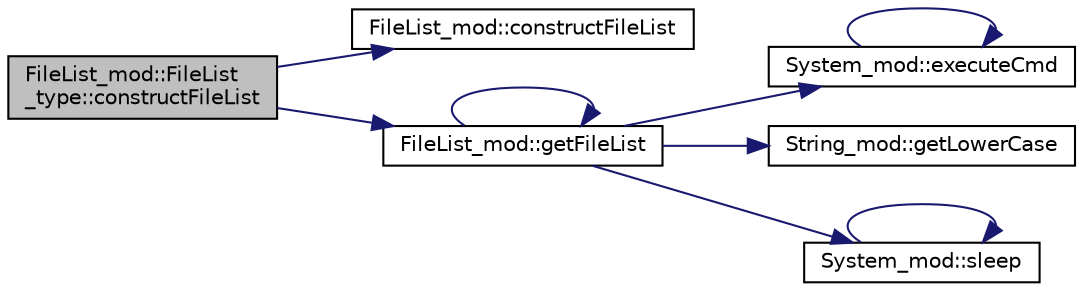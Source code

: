 digraph "FileList_mod::FileList_type::constructFileList"
{
 // LATEX_PDF_SIZE
  edge [fontname="Helvetica",fontsize="10",labelfontname="Helvetica",labelfontsize="10"];
  node [fontname="Helvetica",fontsize="10",shape=record];
  rankdir="LR";
  Node1 [label="FileList_mod::FileList\l_type::constructFileList",height=0.2,width=0.4,color="black", fillcolor="grey75", style="filled", fontcolor="black",tooltip="The constructor of the FileList_type class."];
  Node1 -> Node2 [color="midnightblue",fontsize="10",style="solid",fontname="Helvetica"];
  Node2 [label="FileList_mod::constructFileList",height=0.2,width=0.4,color="black", fillcolor="white", style="filled",URL="$namespaceFileList__mod.html#ab8522200c447ca39d3db8e53121893bf",tooltip="The constructor of the FileList_type class."];
  Node1 -> Node3 [color="midnightblue",fontsize="10",style="solid",fontname="Helvetica"];
  Node3 [label="FileList_mod::getFileList",height=0.2,width=0.4,color="black", fillcolor="white", style="filled",URL="$namespaceFileList__mod.html#a0b3371a9d94daf22908eb2ecd6edbf7d",tooltip="Return a list of files that match searchStr."];
  Node3 -> Node4 [color="midnightblue",fontsize="10",style="solid",fontname="Helvetica"];
  Node4 [label="System_mod::executeCmd",height=0.2,width=0.4,color="black", fillcolor="white", style="filled",URL="$namespaceSystem__mod.html#ad986611ef583ede0e4f8452ebbb27b67",tooltip="Execute the input system command cmd and return."];
  Node4 -> Node4 [color="midnightblue",fontsize="10",style="solid",fontname="Helvetica"];
  Node3 -> Node3 [color="midnightblue",fontsize="10",style="solid",fontname="Helvetica"];
  Node3 -> Node5 [color="midnightblue",fontsize="10",style="solid",fontname="Helvetica"];
  Node5 [label="String_mod::getLowerCase",height=0.2,width=0.4,color="black", fillcolor="white", style="filled",URL="$namespaceString__mod.html#ade10dffb10b5ed445fec280457aa9eb4",tooltip="Return the lowercase of the input assumed-size character vector."];
  Node3 -> Node6 [color="midnightblue",fontsize="10",style="solid",fontname="Helvetica"];
  Node6 [label="System_mod::sleep",height=0.2,width=0.4,color="black", fillcolor="white", style="filled",URL="$namespaceSystem__mod.html#a60b6010a39f768d6f4717b3be2f397be",tooltip="Sleep for the input number of seconds (real number)."];
  Node6 -> Node6 [color="midnightblue",fontsize="10",style="solid",fontname="Helvetica"];
}
